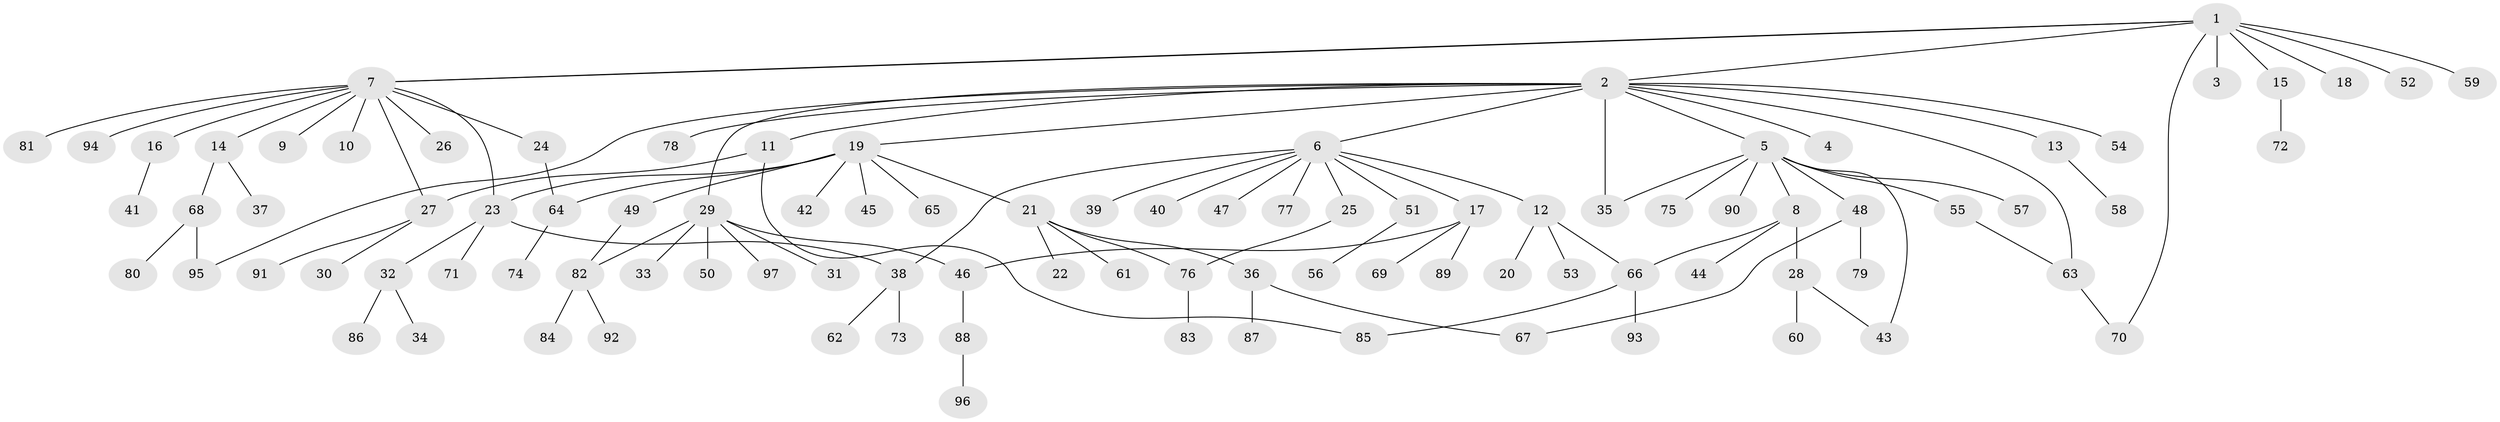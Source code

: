 // coarse degree distribution, {1: 0.3548387096774194, 5: 0.06451612903225806, 3: 0.06451612903225806, 4: 0.0967741935483871, 2: 0.2903225806451613, 7: 0.03225806451612903, 10: 0.03225806451612903, 8: 0.03225806451612903, 6: 0.03225806451612903}
// Generated by graph-tools (version 1.1) at 2025/36/03/04/25 23:36:38]
// undirected, 97 vertices, 112 edges
graph export_dot {
  node [color=gray90,style=filled];
  1;
  2;
  3;
  4;
  5;
  6;
  7;
  8;
  9;
  10;
  11;
  12;
  13;
  14;
  15;
  16;
  17;
  18;
  19;
  20;
  21;
  22;
  23;
  24;
  25;
  26;
  27;
  28;
  29;
  30;
  31;
  32;
  33;
  34;
  35;
  36;
  37;
  38;
  39;
  40;
  41;
  42;
  43;
  44;
  45;
  46;
  47;
  48;
  49;
  50;
  51;
  52;
  53;
  54;
  55;
  56;
  57;
  58;
  59;
  60;
  61;
  62;
  63;
  64;
  65;
  66;
  67;
  68;
  69;
  70;
  71;
  72;
  73;
  74;
  75;
  76;
  77;
  78;
  79;
  80;
  81;
  82;
  83;
  84;
  85;
  86;
  87;
  88;
  89;
  90;
  91;
  92;
  93;
  94;
  95;
  96;
  97;
  1 -- 2;
  1 -- 3;
  1 -- 7;
  1 -- 7;
  1 -- 15;
  1 -- 18;
  1 -- 52;
  1 -- 59;
  1 -- 70;
  2 -- 4;
  2 -- 5;
  2 -- 6;
  2 -- 11;
  2 -- 13;
  2 -- 19;
  2 -- 29;
  2 -- 35;
  2 -- 54;
  2 -- 63;
  2 -- 78;
  2 -- 95;
  5 -- 8;
  5 -- 35;
  5 -- 43;
  5 -- 48;
  5 -- 55;
  5 -- 57;
  5 -- 75;
  5 -- 90;
  6 -- 12;
  6 -- 17;
  6 -- 25;
  6 -- 38;
  6 -- 39;
  6 -- 40;
  6 -- 47;
  6 -- 51;
  6 -- 77;
  7 -- 9;
  7 -- 10;
  7 -- 14;
  7 -- 16;
  7 -- 23;
  7 -- 24;
  7 -- 26;
  7 -- 27;
  7 -- 81;
  7 -- 94;
  8 -- 28;
  8 -- 44;
  8 -- 66;
  11 -- 27;
  11 -- 85;
  12 -- 20;
  12 -- 53;
  12 -- 66;
  13 -- 58;
  14 -- 37;
  14 -- 68;
  15 -- 72;
  16 -- 41;
  17 -- 46;
  17 -- 69;
  17 -- 89;
  19 -- 21;
  19 -- 23;
  19 -- 42;
  19 -- 45;
  19 -- 49;
  19 -- 64;
  19 -- 65;
  21 -- 22;
  21 -- 36;
  21 -- 61;
  21 -- 76;
  23 -- 32;
  23 -- 38;
  23 -- 71;
  24 -- 64;
  25 -- 76;
  27 -- 30;
  27 -- 91;
  28 -- 43;
  28 -- 60;
  29 -- 31;
  29 -- 33;
  29 -- 46;
  29 -- 50;
  29 -- 82;
  29 -- 97;
  32 -- 34;
  32 -- 86;
  36 -- 67;
  36 -- 87;
  38 -- 62;
  38 -- 73;
  46 -- 88;
  48 -- 67;
  48 -- 79;
  49 -- 82;
  51 -- 56;
  55 -- 63;
  63 -- 70;
  64 -- 74;
  66 -- 85;
  66 -- 93;
  68 -- 80;
  68 -- 95;
  76 -- 83;
  82 -- 84;
  82 -- 92;
  88 -- 96;
}
